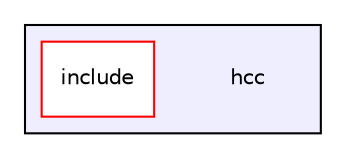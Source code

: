 digraph "/home/scchan/code/hcc" {
  compound=true
  node [ fontsize="10", fontname="Helvetica"];
  edge [ labelfontsize="10", labelfontname="Helvetica"];
  subgraph clusterdir_b8330484b37d70493fdea1d76e3bc342 {
    graph [ bgcolor="#eeeeff", pencolor="black", label="" URL="dir_b8330484b37d70493fdea1d76e3bc342.html"];
    dir_b8330484b37d70493fdea1d76e3bc342 [shape=plaintext label="hcc"];
    dir_caa39481f83c046381da6c31aad7fc19 [shape=box label="include" color="red" fillcolor="white" style="filled" URL="dir_caa39481f83c046381da6c31aad7fc19.html"];
  }
}
